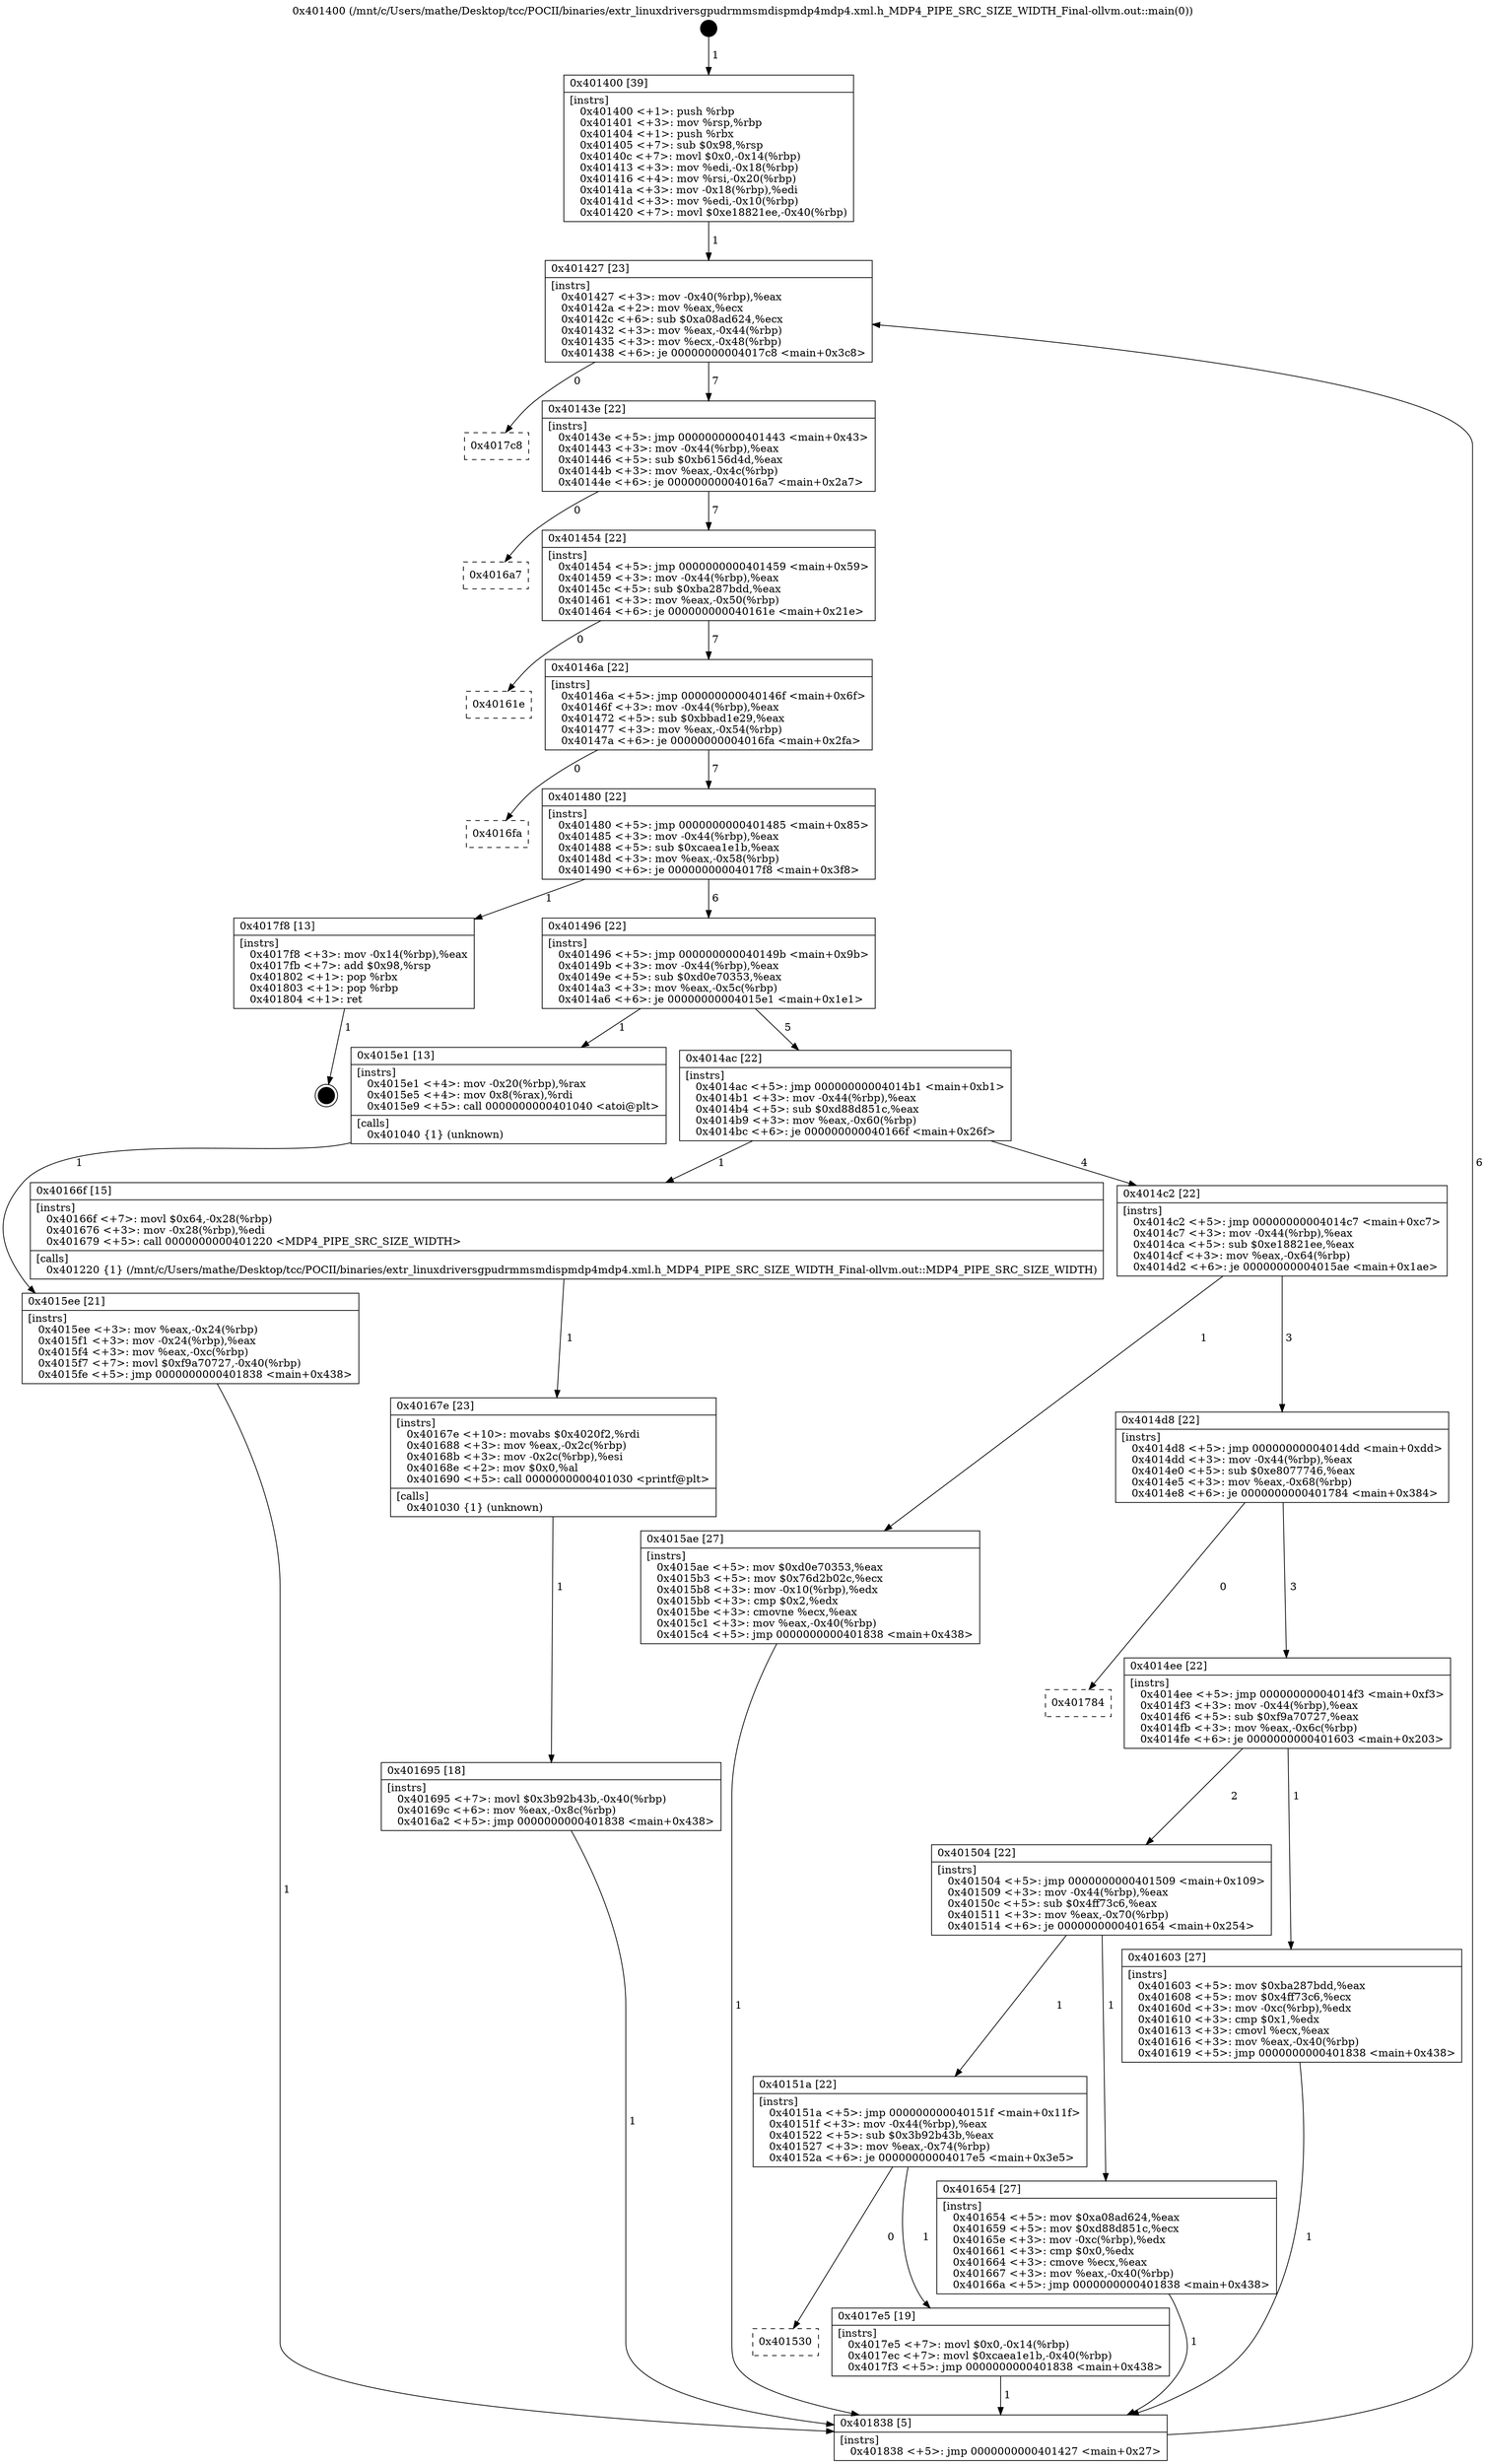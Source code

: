 digraph "0x401400" {
  label = "0x401400 (/mnt/c/Users/mathe/Desktop/tcc/POCII/binaries/extr_linuxdriversgpudrmmsmdispmdp4mdp4.xml.h_MDP4_PIPE_SRC_SIZE_WIDTH_Final-ollvm.out::main(0))"
  labelloc = "t"
  node[shape=record]

  Entry [label="",width=0.3,height=0.3,shape=circle,fillcolor=black,style=filled]
  "0x401427" [label="{
     0x401427 [23]\l
     | [instrs]\l
     &nbsp;&nbsp;0x401427 \<+3\>: mov -0x40(%rbp),%eax\l
     &nbsp;&nbsp;0x40142a \<+2\>: mov %eax,%ecx\l
     &nbsp;&nbsp;0x40142c \<+6\>: sub $0xa08ad624,%ecx\l
     &nbsp;&nbsp;0x401432 \<+3\>: mov %eax,-0x44(%rbp)\l
     &nbsp;&nbsp;0x401435 \<+3\>: mov %ecx,-0x48(%rbp)\l
     &nbsp;&nbsp;0x401438 \<+6\>: je 00000000004017c8 \<main+0x3c8\>\l
  }"]
  "0x4017c8" [label="{
     0x4017c8\l
  }", style=dashed]
  "0x40143e" [label="{
     0x40143e [22]\l
     | [instrs]\l
     &nbsp;&nbsp;0x40143e \<+5\>: jmp 0000000000401443 \<main+0x43\>\l
     &nbsp;&nbsp;0x401443 \<+3\>: mov -0x44(%rbp),%eax\l
     &nbsp;&nbsp;0x401446 \<+5\>: sub $0xb6156d4d,%eax\l
     &nbsp;&nbsp;0x40144b \<+3\>: mov %eax,-0x4c(%rbp)\l
     &nbsp;&nbsp;0x40144e \<+6\>: je 00000000004016a7 \<main+0x2a7\>\l
  }"]
  Exit [label="",width=0.3,height=0.3,shape=circle,fillcolor=black,style=filled,peripheries=2]
  "0x4016a7" [label="{
     0x4016a7\l
  }", style=dashed]
  "0x401454" [label="{
     0x401454 [22]\l
     | [instrs]\l
     &nbsp;&nbsp;0x401454 \<+5\>: jmp 0000000000401459 \<main+0x59\>\l
     &nbsp;&nbsp;0x401459 \<+3\>: mov -0x44(%rbp),%eax\l
     &nbsp;&nbsp;0x40145c \<+5\>: sub $0xba287bdd,%eax\l
     &nbsp;&nbsp;0x401461 \<+3\>: mov %eax,-0x50(%rbp)\l
     &nbsp;&nbsp;0x401464 \<+6\>: je 000000000040161e \<main+0x21e\>\l
  }"]
  "0x401530" [label="{
     0x401530\l
  }", style=dashed]
  "0x40161e" [label="{
     0x40161e\l
  }", style=dashed]
  "0x40146a" [label="{
     0x40146a [22]\l
     | [instrs]\l
     &nbsp;&nbsp;0x40146a \<+5\>: jmp 000000000040146f \<main+0x6f\>\l
     &nbsp;&nbsp;0x40146f \<+3\>: mov -0x44(%rbp),%eax\l
     &nbsp;&nbsp;0x401472 \<+5\>: sub $0xbbad1e29,%eax\l
     &nbsp;&nbsp;0x401477 \<+3\>: mov %eax,-0x54(%rbp)\l
     &nbsp;&nbsp;0x40147a \<+6\>: je 00000000004016fa \<main+0x2fa\>\l
  }"]
  "0x4017e5" [label="{
     0x4017e5 [19]\l
     | [instrs]\l
     &nbsp;&nbsp;0x4017e5 \<+7\>: movl $0x0,-0x14(%rbp)\l
     &nbsp;&nbsp;0x4017ec \<+7\>: movl $0xcaea1e1b,-0x40(%rbp)\l
     &nbsp;&nbsp;0x4017f3 \<+5\>: jmp 0000000000401838 \<main+0x438\>\l
  }"]
  "0x4016fa" [label="{
     0x4016fa\l
  }", style=dashed]
  "0x401480" [label="{
     0x401480 [22]\l
     | [instrs]\l
     &nbsp;&nbsp;0x401480 \<+5\>: jmp 0000000000401485 \<main+0x85\>\l
     &nbsp;&nbsp;0x401485 \<+3\>: mov -0x44(%rbp),%eax\l
     &nbsp;&nbsp;0x401488 \<+5\>: sub $0xcaea1e1b,%eax\l
     &nbsp;&nbsp;0x40148d \<+3\>: mov %eax,-0x58(%rbp)\l
     &nbsp;&nbsp;0x401490 \<+6\>: je 00000000004017f8 \<main+0x3f8\>\l
  }"]
  "0x401695" [label="{
     0x401695 [18]\l
     | [instrs]\l
     &nbsp;&nbsp;0x401695 \<+7\>: movl $0x3b92b43b,-0x40(%rbp)\l
     &nbsp;&nbsp;0x40169c \<+6\>: mov %eax,-0x8c(%rbp)\l
     &nbsp;&nbsp;0x4016a2 \<+5\>: jmp 0000000000401838 \<main+0x438\>\l
  }"]
  "0x4017f8" [label="{
     0x4017f8 [13]\l
     | [instrs]\l
     &nbsp;&nbsp;0x4017f8 \<+3\>: mov -0x14(%rbp),%eax\l
     &nbsp;&nbsp;0x4017fb \<+7\>: add $0x98,%rsp\l
     &nbsp;&nbsp;0x401802 \<+1\>: pop %rbx\l
     &nbsp;&nbsp;0x401803 \<+1\>: pop %rbp\l
     &nbsp;&nbsp;0x401804 \<+1\>: ret\l
  }"]
  "0x401496" [label="{
     0x401496 [22]\l
     | [instrs]\l
     &nbsp;&nbsp;0x401496 \<+5\>: jmp 000000000040149b \<main+0x9b\>\l
     &nbsp;&nbsp;0x40149b \<+3\>: mov -0x44(%rbp),%eax\l
     &nbsp;&nbsp;0x40149e \<+5\>: sub $0xd0e70353,%eax\l
     &nbsp;&nbsp;0x4014a3 \<+3\>: mov %eax,-0x5c(%rbp)\l
     &nbsp;&nbsp;0x4014a6 \<+6\>: je 00000000004015e1 \<main+0x1e1\>\l
  }"]
  "0x40167e" [label="{
     0x40167e [23]\l
     | [instrs]\l
     &nbsp;&nbsp;0x40167e \<+10\>: movabs $0x4020f2,%rdi\l
     &nbsp;&nbsp;0x401688 \<+3\>: mov %eax,-0x2c(%rbp)\l
     &nbsp;&nbsp;0x40168b \<+3\>: mov -0x2c(%rbp),%esi\l
     &nbsp;&nbsp;0x40168e \<+2\>: mov $0x0,%al\l
     &nbsp;&nbsp;0x401690 \<+5\>: call 0000000000401030 \<printf@plt\>\l
     | [calls]\l
     &nbsp;&nbsp;0x401030 \{1\} (unknown)\l
  }"]
  "0x4015e1" [label="{
     0x4015e1 [13]\l
     | [instrs]\l
     &nbsp;&nbsp;0x4015e1 \<+4\>: mov -0x20(%rbp),%rax\l
     &nbsp;&nbsp;0x4015e5 \<+4\>: mov 0x8(%rax),%rdi\l
     &nbsp;&nbsp;0x4015e9 \<+5\>: call 0000000000401040 \<atoi@plt\>\l
     | [calls]\l
     &nbsp;&nbsp;0x401040 \{1\} (unknown)\l
  }"]
  "0x4014ac" [label="{
     0x4014ac [22]\l
     | [instrs]\l
     &nbsp;&nbsp;0x4014ac \<+5\>: jmp 00000000004014b1 \<main+0xb1\>\l
     &nbsp;&nbsp;0x4014b1 \<+3\>: mov -0x44(%rbp),%eax\l
     &nbsp;&nbsp;0x4014b4 \<+5\>: sub $0xd88d851c,%eax\l
     &nbsp;&nbsp;0x4014b9 \<+3\>: mov %eax,-0x60(%rbp)\l
     &nbsp;&nbsp;0x4014bc \<+6\>: je 000000000040166f \<main+0x26f\>\l
  }"]
  "0x40151a" [label="{
     0x40151a [22]\l
     | [instrs]\l
     &nbsp;&nbsp;0x40151a \<+5\>: jmp 000000000040151f \<main+0x11f\>\l
     &nbsp;&nbsp;0x40151f \<+3\>: mov -0x44(%rbp),%eax\l
     &nbsp;&nbsp;0x401522 \<+5\>: sub $0x3b92b43b,%eax\l
     &nbsp;&nbsp;0x401527 \<+3\>: mov %eax,-0x74(%rbp)\l
     &nbsp;&nbsp;0x40152a \<+6\>: je 00000000004017e5 \<main+0x3e5\>\l
  }"]
  "0x40166f" [label="{
     0x40166f [15]\l
     | [instrs]\l
     &nbsp;&nbsp;0x40166f \<+7\>: movl $0x64,-0x28(%rbp)\l
     &nbsp;&nbsp;0x401676 \<+3\>: mov -0x28(%rbp),%edi\l
     &nbsp;&nbsp;0x401679 \<+5\>: call 0000000000401220 \<MDP4_PIPE_SRC_SIZE_WIDTH\>\l
     | [calls]\l
     &nbsp;&nbsp;0x401220 \{1\} (/mnt/c/Users/mathe/Desktop/tcc/POCII/binaries/extr_linuxdriversgpudrmmsmdispmdp4mdp4.xml.h_MDP4_PIPE_SRC_SIZE_WIDTH_Final-ollvm.out::MDP4_PIPE_SRC_SIZE_WIDTH)\l
  }"]
  "0x4014c2" [label="{
     0x4014c2 [22]\l
     | [instrs]\l
     &nbsp;&nbsp;0x4014c2 \<+5\>: jmp 00000000004014c7 \<main+0xc7\>\l
     &nbsp;&nbsp;0x4014c7 \<+3\>: mov -0x44(%rbp),%eax\l
     &nbsp;&nbsp;0x4014ca \<+5\>: sub $0xe18821ee,%eax\l
     &nbsp;&nbsp;0x4014cf \<+3\>: mov %eax,-0x64(%rbp)\l
     &nbsp;&nbsp;0x4014d2 \<+6\>: je 00000000004015ae \<main+0x1ae\>\l
  }"]
  "0x401654" [label="{
     0x401654 [27]\l
     | [instrs]\l
     &nbsp;&nbsp;0x401654 \<+5\>: mov $0xa08ad624,%eax\l
     &nbsp;&nbsp;0x401659 \<+5\>: mov $0xd88d851c,%ecx\l
     &nbsp;&nbsp;0x40165e \<+3\>: mov -0xc(%rbp),%edx\l
     &nbsp;&nbsp;0x401661 \<+3\>: cmp $0x0,%edx\l
     &nbsp;&nbsp;0x401664 \<+3\>: cmove %ecx,%eax\l
     &nbsp;&nbsp;0x401667 \<+3\>: mov %eax,-0x40(%rbp)\l
     &nbsp;&nbsp;0x40166a \<+5\>: jmp 0000000000401838 \<main+0x438\>\l
  }"]
  "0x4015ae" [label="{
     0x4015ae [27]\l
     | [instrs]\l
     &nbsp;&nbsp;0x4015ae \<+5\>: mov $0xd0e70353,%eax\l
     &nbsp;&nbsp;0x4015b3 \<+5\>: mov $0x76d2b02c,%ecx\l
     &nbsp;&nbsp;0x4015b8 \<+3\>: mov -0x10(%rbp),%edx\l
     &nbsp;&nbsp;0x4015bb \<+3\>: cmp $0x2,%edx\l
     &nbsp;&nbsp;0x4015be \<+3\>: cmovne %ecx,%eax\l
     &nbsp;&nbsp;0x4015c1 \<+3\>: mov %eax,-0x40(%rbp)\l
     &nbsp;&nbsp;0x4015c4 \<+5\>: jmp 0000000000401838 \<main+0x438\>\l
  }"]
  "0x4014d8" [label="{
     0x4014d8 [22]\l
     | [instrs]\l
     &nbsp;&nbsp;0x4014d8 \<+5\>: jmp 00000000004014dd \<main+0xdd\>\l
     &nbsp;&nbsp;0x4014dd \<+3\>: mov -0x44(%rbp),%eax\l
     &nbsp;&nbsp;0x4014e0 \<+5\>: sub $0xe8077746,%eax\l
     &nbsp;&nbsp;0x4014e5 \<+3\>: mov %eax,-0x68(%rbp)\l
     &nbsp;&nbsp;0x4014e8 \<+6\>: je 0000000000401784 \<main+0x384\>\l
  }"]
  "0x401838" [label="{
     0x401838 [5]\l
     | [instrs]\l
     &nbsp;&nbsp;0x401838 \<+5\>: jmp 0000000000401427 \<main+0x27\>\l
  }"]
  "0x401400" [label="{
     0x401400 [39]\l
     | [instrs]\l
     &nbsp;&nbsp;0x401400 \<+1\>: push %rbp\l
     &nbsp;&nbsp;0x401401 \<+3\>: mov %rsp,%rbp\l
     &nbsp;&nbsp;0x401404 \<+1\>: push %rbx\l
     &nbsp;&nbsp;0x401405 \<+7\>: sub $0x98,%rsp\l
     &nbsp;&nbsp;0x40140c \<+7\>: movl $0x0,-0x14(%rbp)\l
     &nbsp;&nbsp;0x401413 \<+3\>: mov %edi,-0x18(%rbp)\l
     &nbsp;&nbsp;0x401416 \<+4\>: mov %rsi,-0x20(%rbp)\l
     &nbsp;&nbsp;0x40141a \<+3\>: mov -0x18(%rbp),%edi\l
     &nbsp;&nbsp;0x40141d \<+3\>: mov %edi,-0x10(%rbp)\l
     &nbsp;&nbsp;0x401420 \<+7\>: movl $0xe18821ee,-0x40(%rbp)\l
  }"]
  "0x4015ee" [label="{
     0x4015ee [21]\l
     | [instrs]\l
     &nbsp;&nbsp;0x4015ee \<+3\>: mov %eax,-0x24(%rbp)\l
     &nbsp;&nbsp;0x4015f1 \<+3\>: mov -0x24(%rbp),%eax\l
     &nbsp;&nbsp;0x4015f4 \<+3\>: mov %eax,-0xc(%rbp)\l
     &nbsp;&nbsp;0x4015f7 \<+7\>: movl $0xf9a70727,-0x40(%rbp)\l
     &nbsp;&nbsp;0x4015fe \<+5\>: jmp 0000000000401838 \<main+0x438\>\l
  }"]
  "0x401504" [label="{
     0x401504 [22]\l
     | [instrs]\l
     &nbsp;&nbsp;0x401504 \<+5\>: jmp 0000000000401509 \<main+0x109\>\l
     &nbsp;&nbsp;0x401509 \<+3\>: mov -0x44(%rbp),%eax\l
     &nbsp;&nbsp;0x40150c \<+5\>: sub $0x4ff73c6,%eax\l
     &nbsp;&nbsp;0x401511 \<+3\>: mov %eax,-0x70(%rbp)\l
     &nbsp;&nbsp;0x401514 \<+6\>: je 0000000000401654 \<main+0x254\>\l
  }"]
  "0x401784" [label="{
     0x401784\l
  }", style=dashed]
  "0x4014ee" [label="{
     0x4014ee [22]\l
     | [instrs]\l
     &nbsp;&nbsp;0x4014ee \<+5\>: jmp 00000000004014f3 \<main+0xf3\>\l
     &nbsp;&nbsp;0x4014f3 \<+3\>: mov -0x44(%rbp),%eax\l
     &nbsp;&nbsp;0x4014f6 \<+5\>: sub $0xf9a70727,%eax\l
     &nbsp;&nbsp;0x4014fb \<+3\>: mov %eax,-0x6c(%rbp)\l
     &nbsp;&nbsp;0x4014fe \<+6\>: je 0000000000401603 \<main+0x203\>\l
  }"]
  "0x401603" [label="{
     0x401603 [27]\l
     | [instrs]\l
     &nbsp;&nbsp;0x401603 \<+5\>: mov $0xba287bdd,%eax\l
     &nbsp;&nbsp;0x401608 \<+5\>: mov $0x4ff73c6,%ecx\l
     &nbsp;&nbsp;0x40160d \<+3\>: mov -0xc(%rbp),%edx\l
     &nbsp;&nbsp;0x401610 \<+3\>: cmp $0x1,%edx\l
     &nbsp;&nbsp;0x401613 \<+3\>: cmovl %ecx,%eax\l
     &nbsp;&nbsp;0x401616 \<+3\>: mov %eax,-0x40(%rbp)\l
     &nbsp;&nbsp;0x401619 \<+5\>: jmp 0000000000401838 \<main+0x438\>\l
  }"]
  Entry -> "0x401400" [label=" 1"]
  "0x401427" -> "0x4017c8" [label=" 0"]
  "0x401427" -> "0x40143e" [label=" 7"]
  "0x4017f8" -> Exit [label=" 1"]
  "0x40143e" -> "0x4016a7" [label=" 0"]
  "0x40143e" -> "0x401454" [label=" 7"]
  "0x4017e5" -> "0x401838" [label=" 1"]
  "0x401454" -> "0x40161e" [label=" 0"]
  "0x401454" -> "0x40146a" [label=" 7"]
  "0x40151a" -> "0x401530" [label=" 0"]
  "0x40146a" -> "0x4016fa" [label=" 0"]
  "0x40146a" -> "0x401480" [label=" 7"]
  "0x40151a" -> "0x4017e5" [label=" 1"]
  "0x401480" -> "0x4017f8" [label=" 1"]
  "0x401480" -> "0x401496" [label=" 6"]
  "0x401695" -> "0x401838" [label=" 1"]
  "0x401496" -> "0x4015e1" [label=" 1"]
  "0x401496" -> "0x4014ac" [label=" 5"]
  "0x40167e" -> "0x401695" [label=" 1"]
  "0x4014ac" -> "0x40166f" [label=" 1"]
  "0x4014ac" -> "0x4014c2" [label=" 4"]
  "0x40166f" -> "0x40167e" [label=" 1"]
  "0x4014c2" -> "0x4015ae" [label=" 1"]
  "0x4014c2" -> "0x4014d8" [label=" 3"]
  "0x4015ae" -> "0x401838" [label=" 1"]
  "0x401400" -> "0x401427" [label=" 1"]
  "0x401838" -> "0x401427" [label=" 6"]
  "0x4015e1" -> "0x4015ee" [label=" 1"]
  "0x4015ee" -> "0x401838" [label=" 1"]
  "0x401654" -> "0x401838" [label=" 1"]
  "0x4014d8" -> "0x401784" [label=" 0"]
  "0x4014d8" -> "0x4014ee" [label=" 3"]
  "0x401504" -> "0x401654" [label=" 1"]
  "0x4014ee" -> "0x401603" [label=" 1"]
  "0x4014ee" -> "0x401504" [label=" 2"]
  "0x401603" -> "0x401838" [label=" 1"]
  "0x401504" -> "0x40151a" [label=" 1"]
}
